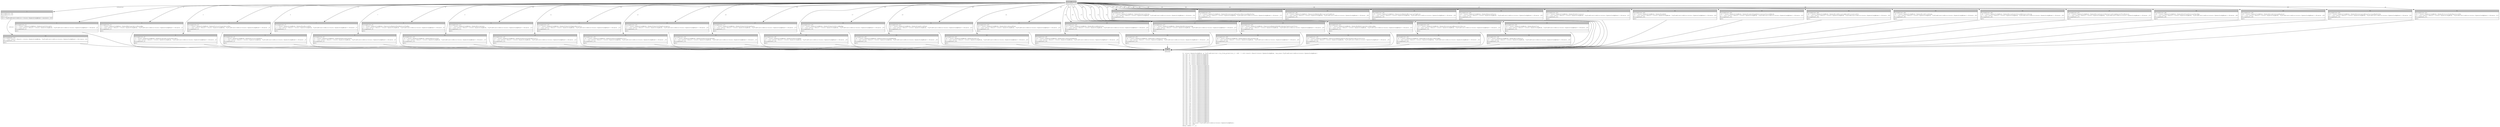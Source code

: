 digraph Mir_0_10940 {
    graph [fontname="Courier, monospace"];
    node [fontname="Courier, monospace"];
    edge [fontname="Courier, monospace"];
    label=<fn &lt;state::UpdateConfigMode as TryFromPrimitive&gt;::try_from_primitive(_1: u64) -&gt; std::result::Result&lt;state::UpdateConfigMode, num_enum::TryFromPrimitiveError&lt;state::UpdateConfigMode&gt;&gt;<br align="left"/>let mut _2: state::UpdateConfigMode;<br align="left"/>let mut _3: state::UpdateConfigMode;<br align="left"/>let mut _4: state::UpdateConfigMode;<br align="left"/>let mut _5: state::UpdateConfigMode;<br align="left"/>let mut _6: state::UpdateConfigMode;<br align="left"/>let mut _7: state::UpdateConfigMode;<br align="left"/>let mut _8: state::UpdateConfigMode;<br align="left"/>let mut _9: state::UpdateConfigMode;<br align="left"/>let mut _10: state::UpdateConfigMode;<br align="left"/>let mut _11: state::UpdateConfigMode;<br align="left"/>let mut _12: state::UpdateConfigMode;<br align="left"/>let mut _13: state::UpdateConfigMode;<br align="left"/>let mut _14: state::UpdateConfigMode;<br align="left"/>let mut _15: state::UpdateConfigMode;<br align="left"/>let mut _16: state::UpdateConfigMode;<br align="left"/>let mut _17: state::UpdateConfigMode;<br align="left"/>let mut _18: state::UpdateConfigMode;<br align="left"/>let mut _19: state::UpdateConfigMode;<br align="left"/>let mut _20: state::UpdateConfigMode;<br align="left"/>let mut _21: state::UpdateConfigMode;<br align="left"/>let mut _22: state::UpdateConfigMode;<br align="left"/>let mut _23: state::UpdateConfigMode;<br align="left"/>let mut _24: state::UpdateConfigMode;<br align="left"/>let mut _25: state::UpdateConfigMode;<br align="left"/>let mut _26: state::UpdateConfigMode;<br align="left"/>let mut _27: state::UpdateConfigMode;<br align="left"/>let mut _28: state::UpdateConfigMode;<br align="left"/>let mut _29: state::UpdateConfigMode;<br align="left"/>let mut _30: state::UpdateConfigMode;<br align="left"/>let mut _31: state::UpdateConfigMode;<br align="left"/>let mut _32: state::UpdateConfigMode;<br align="left"/>let mut _33: state::UpdateConfigMode;<br align="left"/>let mut _34: state::UpdateConfigMode;<br align="left"/>let mut _35: state::UpdateConfigMode;<br align="left"/>let mut _36: state::UpdateConfigMode;<br align="left"/>let mut _37: state::UpdateConfigMode;<br align="left"/>let mut _38: state::UpdateConfigMode;<br align="left"/>let mut _39: state::UpdateConfigMode;<br align="left"/>let mut _40: state::UpdateConfigMode;<br align="left"/>let mut _41: state::UpdateConfigMode;<br align="left"/>let mut _42: state::UpdateConfigMode;<br align="left"/>let mut _43: state::UpdateConfigMode;<br align="left"/>let mut _44: state::UpdateConfigMode;<br align="left"/>let mut _45: state::UpdateConfigMode;<br align="left"/>let mut _46: state::UpdateConfigMode;<br align="left"/>let mut _47: state::UpdateConfigMode;<br align="left"/>let mut _48: state::UpdateConfigMode;<br align="left"/>let mut _49: state::UpdateConfigMode;<br align="left"/>let mut _50: state::UpdateConfigMode;<br align="left"/>let mut _51: state::UpdateConfigMode;<br align="left"/>let mut _52: num_enum::TryFromPrimitiveError&lt;state::UpdateConfigMode&gt;;<br align="left"/>let mut _53: u64;<br align="left"/>debug number =&gt; _1;<br align="left"/>>;
    bb0__0_10940 [shape="none", label=<<table border="0" cellborder="1" cellspacing="0"><tr><td bgcolor="gray" align="center" colspan="1">0</td></tr><tr><td align="left">switchInt(_1)</td></tr></table>>];
    bb1__0_10940 [shape="none", label=<<table border="0" cellborder="1" cellspacing="0"><tr><td bgcolor="gray" align="center" colspan="1">1</td></tr><tr><td align="left" balign="left">StorageLive(_52)<br/>StorageLive(_53)<br/>_53 = _1<br/></td></tr><tr><td align="left">_52 = TryFromPrimitiveError::&lt;state::UpdateConfigMode&gt;::new(move _53)</td></tr></table>>];
    bb2__0_10940 [shape="none", label=<<table border="0" cellborder="1" cellspacing="0"><tr><td bgcolor="gray" align="center" colspan="1">2</td></tr><tr><td align="left" balign="left">StorageLive(_2)<br/>_2 = state::UpdateConfigMode::UpdateLoanToValuePct<br/>_0 = std::result::Result::&lt;state::UpdateConfigMode, TryFromPrimitiveError&lt;state::UpdateConfigMode&gt;&gt;::Ok(move _2)<br/>StorageDead(_2)<br/></td></tr><tr><td align="left">goto</td></tr></table>>];
    bb3__0_10940 [shape="none", label=<<table border="0" cellborder="1" cellspacing="0"><tr><td bgcolor="gray" align="center" colspan="1">3</td></tr><tr><td align="left" balign="left">StorageLive(_3)<br/>_3 = state::UpdateConfigMode::UpdateMaxLiquidationBonusBps<br/>_0 = std::result::Result::&lt;state::UpdateConfigMode, TryFromPrimitiveError&lt;state::UpdateConfigMode&gt;&gt;::Ok(move _3)<br/>StorageDead(_3)<br/></td></tr><tr><td align="left">goto</td></tr></table>>];
    bb4__0_10940 [shape="none", label=<<table border="0" cellborder="1" cellspacing="0"><tr><td bgcolor="gray" align="center" colspan="1">4</td></tr><tr><td align="left" balign="left">StorageLive(_4)<br/>_4 = state::UpdateConfigMode::UpdateLiquidationThresholdPct<br/>_0 = std::result::Result::&lt;state::UpdateConfigMode, TryFromPrimitiveError&lt;state::UpdateConfigMode&gt;&gt;::Ok(move _4)<br/>StorageDead(_4)<br/></td></tr><tr><td align="left">goto</td></tr></table>>];
    bb5__0_10940 [shape="none", label=<<table border="0" cellborder="1" cellspacing="0"><tr><td bgcolor="gray" align="center" colspan="1">5</td></tr><tr><td align="left" balign="left">StorageLive(_5)<br/>_5 = state::UpdateConfigMode::UpdateProtocolLiquidationFee<br/>_0 = std::result::Result::&lt;state::UpdateConfigMode, TryFromPrimitiveError&lt;state::UpdateConfigMode&gt;&gt;::Ok(move _5)<br/>StorageDead(_5)<br/></td></tr><tr><td align="left">goto</td></tr></table>>];
    bb6__0_10940 [shape="none", label=<<table border="0" cellborder="1" cellspacing="0"><tr><td bgcolor="gray" align="center" colspan="1">6</td></tr><tr><td align="left" balign="left">StorageLive(_6)<br/>_6 = state::UpdateConfigMode::UpdateProtocolTakeRate<br/>_0 = std::result::Result::&lt;state::UpdateConfigMode, TryFromPrimitiveError&lt;state::UpdateConfigMode&gt;&gt;::Ok(move _6)<br/>StorageDead(_6)<br/></td></tr><tr><td align="left">goto</td></tr></table>>];
    bb7__0_10940 [shape="none", label=<<table border="0" cellborder="1" cellspacing="0"><tr><td bgcolor="gray" align="center" colspan="1">7</td></tr><tr><td align="left" balign="left">StorageLive(_7)<br/>_7 = state::UpdateConfigMode::UpdateFeesBorrowFee<br/>_0 = std::result::Result::&lt;state::UpdateConfigMode, TryFromPrimitiveError&lt;state::UpdateConfigMode&gt;&gt;::Ok(move _7)<br/>StorageDead(_7)<br/></td></tr><tr><td align="left">goto</td></tr></table>>];
    bb8__0_10940 [shape="none", label=<<table border="0" cellborder="1" cellspacing="0"><tr><td bgcolor="gray" align="center" colspan="1">8</td></tr><tr><td align="left" balign="left">StorageLive(_8)<br/>_8 = state::UpdateConfigMode::UpdateFeesFlashLoanFee<br/>_0 = std::result::Result::&lt;state::UpdateConfigMode, TryFromPrimitiveError&lt;state::UpdateConfigMode&gt;&gt;::Ok(move _8)<br/>StorageDead(_8)<br/></td></tr><tr><td align="left">goto</td></tr></table>>];
    bb9__0_10940 [shape="none", label=<<table border="0" cellborder="1" cellspacing="0"><tr><td bgcolor="gray" align="center" colspan="1">9</td></tr><tr><td align="left" balign="left">StorageLive(_9)<br/>_9 = state::UpdateConfigMode::DeprecatedUpdateFeesReferralFeeBps<br/>_0 = std::result::Result::&lt;state::UpdateConfigMode, TryFromPrimitiveError&lt;state::UpdateConfigMode&gt;&gt;::Ok(move _9)<br/>StorageDead(_9)<br/></td></tr><tr><td align="left">goto</td></tr></table>>];
    bb10__0_10940 [shape="none", label=<<table border="0" cellborder="1" cellspacing="0"><tr><td bgcolor="gray" align="center" colspan="1">10</td></tr><tr><td align="left" balign="left">StorageLive(_10)<br/>_10 = state::UpdateConfigMode::UpdateDepositLimit<br/>_0 = std::result::Result::&lt;state::UpdateConfigMode, TryFromPrimitiveError&lt;state::UpdateConfigMode&gt;&gt;::Ok(move _10)<br/>StorageDead(_10)<br/></td></tr><tr><td align="left">goto</td></tr></table>>];
    bb11__0_10940 [shape="none", label=<<table border="0" cellborder="1" cellspacing="0"><tr><td bgcolor="gray" align="center" colspan="1">11</td></tr><tr><td align="left" balign="left">StorageLive(_11)<br/>_11 = state::UpdateConfigMode::UpdateBorrowLimit<br/>_0 = std::result::Result::&lt;state::UpdateConfigMode, TryFromPrimitiveError&lt;state::UpdateConfigMode&gt;&gt;::Ok(move _11)<br/>StorageDead(_11)<br/></td></tr><tr><td align="left">goto</td></tr></table>>];
    bb12__0_10940 [shape="none", label=<<table border="0" cellborder="1" cellspacing="0"><tr><td bgcolor="gray" align="center" colspan="1">12</td></tr><tr><td align="left" balign="left">StorageLive(_12)<br/>_12 = state::UpdateConfigMode::UpdateTokenInfoLowerHeuristic<br/>_0 = std::result::Result::&lt;state::UpdateConfigMode, TryFromPrimitiveError&lt;state::UpdateConfigMode&gt;&gt;::Ok(move _12)<br/>StorageDead(_12)<br/></td></tr><tr><td align="left">goto</td></tr></table>>];
    bb13__0_10940 [shape="none", label=<<table border="0" cellborder="1" cellspacing="0"><tr><td bgcolor="gray" align="center" colspan="1">13</td></tr><tr><td align="left" balign="left">StorageLive(_13)<br/>_13 = state::UpdateConfigMode::UpdateTokenInfoUpperHeuristic<br/>_0 = std::result::Result::&lt;state::UpdateConfigMode, TryFromPrimitiveError&lt;state::UpdateConfigMode&gt;&gt;::Ok(move _13)<br/>StorageDead(_13)<br/></td></tr><tr><td align="left">goto</td></tr></table>>];
    bb14__0_10940 [shape="none", label=<<table border="0" cellborder="1" cellspacing="0"><tr><td bgcolor="gray" align="center" colspan="1">14</td></tr><tr><td align="left" balign="left">StorageLive(_14)<br/>_14 = state::UpdateConfigMode::UpdateTokenInfoExpHeuristic<br/>_0 = std::result::Result::&lt;state::UpdateConfigMode, TryFromPrimitiveError&lt;state::UpdateConfigMode&gt;&gt;::Ok(move _14)<br/>StorageDead(_14)<br/></td></tr><tr><td align="left">goto</td></tr></table>>];
    bb15__0_10940 [shape="none", label=<<table border="0" cellborder="1" cellspacing="0"><tr><td bgcolor="gray" align="center" colspan="1">15</td></tr><tr><td align="left" balign="left">StorageLive(_15)<br/>_15 = state::UpdateConfigMode::UpdateTokenInfoTwapDivergence<br/>_0 = std::result::Result::&lt;state::UpdateConfigMode, TryFromPrimitiveError&lt;state::UpdateConfigMode&gt;&gt;::Ok(move _15)<br/>StorageDead(_15)<br/></td></tr><tr><td align="left">goto</td></tr></table>>];
    bb16__0_10940 [shape="none", label=<<table border="0" cellborder="1" cellspacing="0"><tr><td bgcolor="gray" align="center" colspan="1">16</td></tr><tr><td align="left" balign="left">StorageLive(_16)<br/>_16 = state::UpdateConfigMode::UpdateTokenInfoScopeTwap<br/>_0 = std::result::Result::&lt;state::UpdateConfigMode, TryFromPrimitiveError&lt;state::UpdateConfigMode&gt;&gt;::Ok(move _16)<br/>StorageDead(_16)<br/></td></tr><tr><td align="left">goto</td></tr></table>>];
    bb17__0_10940 [shape="none", label=<<table border="0" cellborder="1" cellspacing="0"><tr><td bgcolor="gray" align="center" colspan="1">17</td></tr><tr><td align="left" balign="left">StorageLive(_17)<br/>_17 = state::UpdateConfigMode::UpdateTokenInfoScopeChain<br/>_0 = std::result::Result::&lt;state::UpdateConfigMode, TryFromPrimitiveError&lt;state::UpdateConfigMode&gt;&gt;::Ok(move _17)<br/>StorageDead(_17)<br/></td></tr><tr><td align="left">goto</td></tr></table>>];
    bb18__0_10940 [shape="none", label=<<table border="0" cellborder="1" cellspacing="0"><tr><td bgcolor="gray" align="center" colspan="1">18</td></tr><tr><td align="left" balign="left">StorageLive(_18)<br/>_18 = state::UpdateConfigMode::UpdateTokenInfoName<br/>_0 = std::result::Result::&lt;state::UpdateConfigMode, TryFromPrimitiveError&lt;state::UpdateConfigMode&gt;&gt;::Ok(move _18)<br/>StorageDead(_18)<br/></td></tr><tr><td align="left">goto</td></tr></table>>];
    bb19__0_10940 [shape="none", label=<<table border="0" cellborder="1" cellspacing="0"><tr><td bgcolor="gray" align="center" colspan="1">19</td></tr><tr><td align="left" balign="left">StorageLive(_19)<br/>_19 = state::UpdateConfigMode::UpdateTokenInfoPriceMaxAge<br/>_0 = std::result::Result::&lt;state::UpdateConfigMode, TryFromPrimitiveError&lt;state::UpdateConfigMode&gt;&gt;::Ok(move _19)<br/>StorageDead(_19)<br/></td></tr><tr><td align="left">goto</td></tr></table>>];
    bb20__0_10940 [shape="none", label=<<table border="0" cellborder="1" cellspacing="0"><tr><td bgcolor="gray" align="center" colspan="1">20</td></tr><tr><td align="left" balign="left">StorageLive(_20)<br/>_20 = state::UpdateConfigMode::UpdateTokenInfoTwapMaxAge<br/>_0 = std::result::Result::&lt;state::UpdateConfigMode, TryFromPrimitiveError&lt;state::UpdateConfigMode&gt;&gt;::Ok(move _20)<br/>StorageDead(_20)<br/></td></tr><tr><td align="left">goto</td></tr></table>>];
    bb21__0_10940 [shape="none", label=<<table border="0" cellborder="1" cellspacing="0"><tr><td bgcolor="gray" align="center" colspan="1">21</td></tr><tr><td align="left" balign="left">StorageLive(_21)<br/>_21 = state::UpdateConfigMode::UpdateScopePriceFeed<br/>_0 = std::result::Result::&lt;state::UpdateConfigMode, TryFromPrimitiveError&lt;state::UpdateConfigMode&gt;&gt;::Ok(move _21)<br/>StorageDead(_21)<br/></td></tr><tr><td align="left">goto</td></tr></table>>];
    bb22__0_10940 [shape="none", label=<<table border="0" cellborder="1" cellspacing="0"><tr><td bgcolor="gray" align="center" colspan="1">22</td></tr><tr><td align="left" balign="left">StorageLive(_22)<br/>_22 = state::UpdateConfigMode::UpdatePythPrice<br/>_0 = std::result::Result::&lt;state::UpdateConfigMode, TryFromPrimitiveError&lt;state::UpdateConfigMode&gt;&gt;::Ok(move _22)<br/>StorageDead(_22)<br/></td></tr><tr><td align="left">goto</td></tr></table>>];
    bb23__0_10940 [shape="none", label=<<table border="0" cellborder="1" cellspacing="0"><tr><td bgcolor="gray" align="center" colspan="1">23</td></tr><tr><td align="left" balign="left">StorageLive(_23)<br/>_23 = state::UpdateConfigMode::UpdateSwitchboardFeed<br/>_0 = std::result::Result::&lt;state::UpdateConfigMode, TryFromPrimitiveError&lt;state::UpdateConfigMode&gt;&gt;::Ok(move _23)<br/>StorageDead(_23)<br/></td></tr><tr><td align="left">goto</td></tr></table>>];
    bb24__0_10940 [shape="none", label=<<table border="0" cellborder="1" cellspacing="0"><tr><td bgcolor="gray" align="center" colspan="1">24</td></tr><tr><td align="left" balign="left">StorageLive(_24)<br/>_24 = state::UpdateConfigMode::UpdateSwitchboardTwapFeed<br/>_0 = std::result::Result::&lt;state::UpdateConfigMode, TryFromPrimitiveError&lt;state::UpdateConfigMode&gt;&gt;::Ok(move _24)<br/>StorageDead(_24)<br/></td></tr><tr><td align="left">goto</td></tr></table>>];
    bb25__0_10940 [shape="none", label=<<table border="0" cellborder="1" cellspacing="0"><tr><td bgcolor="gray" align="center" colspan="1">25</td></tr><tr><td align="left" balign="left">StorageLive(_25)<br/>_25 = state::UpdateConfigMode::UpdateBorrowRateCurve<br/>_0 = std::result::Result::&lt;state::UpdateConfigMode, TryFromPrimitiveError&lt;state::UpdateConfigMode&gt;&gt;::Ok(move _25)<br/>StorageDead(_25)<br/></td></tr><tr><td align="left">goto</td></tr></table>>];
    bb26__0_10940 [shape="none", label=<<table border="0" cellborder="1" cellspacing="0"><tr><td bgcolor="gray" align="center" colspan="1">26</td></tr><tr><td align="left" balign="left">StorageLive(_26)<br/>_26 = state::UpdateConfigMode::UpdateEntireReserveConfig<br/>_0 = std::result::Result::&lt;state::UpdateConfigMode, TryFromPrimitiveError&lt;state::UpdateConfigMode&gt;&gt;::Ok(move _26)<br/>StorageDead(_26)<br/></td></tr><tr><td align="left">goto</td></tr></table>>];
    bb27__0_10940 [shape="none", label=<<table border="0" cellborder="1" cellspacing="0"><tr><td bgcolor="gray" align="center" colspan="1">27</td></tr><tr><td align="left" balign="left">StorageLive(_27)<br/>_27 = state::UpdateConfigMode::UpdateDebtWithdrawalCap<br/>_0 = std::result::Result::&lt;state::UpdateConfigMode, TryFromPrimitiveError&lt;state::UpdateConfigMode&gt;&gt;::Ok(move _27)<br/>StorageDead(_27)<br/></td></tr><tr><td align="left">goto</td></tr></table>>];
    bb28__0_10940 [shape="none", label=<<table border="0" cellborder="1" cellspacing="0"><tr><td bgcolor="gray" align="center" colspan="1">28</td></tr><tr><td align="left" balign="left">StorageLive(_28)<br/>_28 = state::UpdateConfigMode::UpdateDepositWithdrawalCap<br/>_0 = std::result::Result::&lt;state::UpdateConfigMode, TryFromPrimitiveError&lt;state::UpdateConfigMode&gt;&gt;::Ok(move _28)<br/>StorageDead(_28)<br/></td></tr><tr><td align="left">goto</td></tr></table>>];
    bb29__0_10940 [shape="none", label=<<table border="0" cellborder="1" cellspacing="0"><tr><td bgcolor="gray" align="center" colspan="1">29</td></tr><tr><td align="left" balign="left">StorageLive(_29)<br/>_29 = state::UpdateConfigMode::DeprecatedUpdateDebtWithdrawalCapCurrentTotal<br/>_0 = std::result::Result::&lt;state::UpdateConfigMode, TryFromPrimitiveError&lt;state::UpdateConfigMode&gt;&gt;::Ok(move _29)<br/>StorageDead(_29)<br/></td></tr><tr><td align="left">goto</td></tr></table>>];
    bb30__0_10940 [shape="none", label=<<table border="0" cellborder="1" cellspacing="0"><tr><td bgcolor="gray" align="center" colspan="1">30</td></tr><tr><td align="left" balign="left">StorageLive(_30)<br/>_30 = state::UpdateConfigMode::DeprecatedUpdateDepositWithdrawalCapCurrentTotal<br/>_0 = std::result::Result::&lt;state::UpdateConfigMode, TryFromPrimitiveError&lt;state::UpdateConfigMode&gt;&gt;::Ok(move _30)<br/>StorageDead(_30)<br/></td></tr><tr><td align="left">goto</td></tr></table>>];
    bb31__0_10940 [shape="none", label=<<table border="0" cellborder="1" cellspacing="0"><tr><td bgcolor="gray" align="center" colspan="1">31</td></tr><tr><td align="left" balign="left">StorageLive(_31)<br/>_31 = state::UpdateConfigMode::UpdateBadDebtLiquidationBonusBps<br/>_0 = std::result::Result::&lt;state::UpdateConfigMode, TryFromPrimitiveError&lt;state::UpdateConfigMode&gt;&gt;::Ok(move _31)<br/>StorageDead(_31)<br/></td></tr><tr><td align="left">goto</td></tr></table>>];
    bb32__0_10940 [shape="none", label=<<table border="0" cellborder="1" cellspacing="0"><tr><td bgcolor="gray" align="center" colspan="1">32</td></tr><tr><td align="left" balign="left">StorageLive(_32)<br/>_32 = state::UpdateConfigMode::UpdateMinLiquidationBonusBps<br/>_0 = std::result::Result::&lt;state::UpdateConfigMode, TryFromPrimitiveError&lt;state::UpdateConfigMode&gt;&gt;::Ok(move _32)<br/>StorageDead(_32)<br/></td></tr><tr><td align="left">goto</td></tr></table>>];
    bb33__0_10940 [shape="none", label=<<table border="0" cellborder="1" cellspacing="0"><tr><td bgcolor="gray" align="center" colspan="1">33</td></tr><tr><td align="left" balign="left">StorageLive(_33)<br/>_33 = state::UpdateConfigMode::UpdateDeleveragingMarginCallPeriod<br/>_0 = std::result::Result::&lt;state::UpdateConfigMode, TryFromPrimitiveError&lt;state::UpdateConfigMode&gt;&gt;::Ok(move _33)<br/>StorageDead(_33)<br/></td></tr><tr><td align="left">goto</td></tr></table>>];
    bb34__0_10940 [shape="none", label=<<table border="0" cellborder="1" cellspacing="0"><tr><td bgcolor="gray" align="center" colspan="1">34</td></tr><tr><td align="left" balign="left">StorageLive(_34)<br/>_34 = state::UpdateConfigMode::UpdateBorrowFactor<br/>_0 = std::result::Result::&lt;state::UpdateConfigMode, TryFromPrimitiveError&lt;state::UpdateConfigMode&gt;&gt;::Ok(move _34)<br/>StorageDead(_34)<br/></td></tr><tr><td align="left">goto</td></tr></table>>];
    bb35__0_10940 [shape="none", label=<<table border="0" cellborder="1" cellspacing="0"><tr><td bgcolor="gray" align="center" colspan="1">35</td></tr><tr><td align="left" balign="left">StorageLive(_35)<br/>_35 = state::UpdateConfigMode::UpdateAssetTier<br/>_0 = std::result::Result::&lt;state::UpdateConfigMode, TryFromPrimitiveError&lt;state::UpdateConfigMode&gt;&gt;::Ok(move _35)<br/>StorageDead(_35)<br/></td></tr><tr><td align="left">goto</td></tr></table>>];
    bb36__0_10940 [shape="none", label=<<table border="0" cellborder="1" cellspacing="0"><tr><td bgcolor="gray" align="center" colspan="1">36</td></tr><tr><td align="left" balign="left">StorageLive(_36)<br/>_36 = state::UpdateConfigMode::UpdateElevationGroup<br/>_0 = std::result::Result::&lt;state::UpdateConfigMode, TryFromPrimitiveError&lt;state::UpdateConfigMode&gt;&gt;::Ok(move _36)<br/>StorageDead(_36)<br/></td></tr><tr><td align="left">goto</td></tr></table>>];
    bb37__0_10940 [shape="none", label=<<table border="0" cellborder="1" cellspacing="0"><tr><td bgcolor="gray" align="center" colspan="1">37</td></tr><tr><td align="left" balign="left">StorageLive(_37)<br/>_37 = state::UpdateConfigMode::UpdateDeleveragingThresholdDecreaseBpsPerDay<br/>_0 = std::result::Result::&lt;state::UpdateConfigMode, TryFromPrimitiveError&lt;state::UpdateConfigMode&gt;&gt;::Ok(move _37)<br/>StorageDead(_37)<br/></td></tr><tr><td align="left">goto</td></tr></table>>];
    bb38__0_10940 [shape="none", label=<<table border="0" cellborder="1" cellspacing="0"><tr><td bgcolor="gray" align="center" colspan="1">38</td></tr><tr><td align="left" balign="left">StorageLive(_38)<br/>_38 = state::UpdateConfigMode::DeprecatedUpdateMultiplierSideBoost<br/>_0 = std::result::Result::&lt;state::UpdateConfigMode, TryFromPrimitiveError&lt;state::UpdateConfigMode&gt;&gt;::Ok(move _38)<br/>StorageDead(_38)<br/></td></tr><tr><td align="left">goto</td></tr></table>>];
    bb39__0_10940 [shape="none", label=<<table border="0" cellborder="1" cellspacing="0"><tr><td bgcolor="gray" align="center" colspan="1">39</td></tr><tr><td align="left" balign="left">StorageLive(_39)<br/>_39 = state::UpdateConfigMode::DeprecatedUpdateMultiplierTagBoost<br/>_0 = std::result::Result::&lt;state::UpdateConfigMode, TryFromPrimitiveError&lt;state::UpdateConfigMode&gt;&gt;::Ok(move _39)<br/>StorageDead(_39)<br/></td></tr><tr><td align="left">goto</td></tr></table>>];
    bb40__0_10940 [shape="none", label=<<table border="0" cellborder="1" cellspacing="0"><tr><td bgcolor="gray" align="center" colspan="1">40</td></tr><tr><td align="left" balign="left">StorageLive(_40)<br/>_40 = state::UpdateConfigMode::UpdateReserveStatus<br/>_0 = std::result::Result::&lt;state::UpdateConfigMode, TryFromPrimitiveError&lt;state::UpdateConfigMode&gt;&gt;::Ok(move _40)<br/>StorageDead(_40)<br/></td></tr><tr><td align="left">goto</td></tr></table>>];
    bb41__0_10940 [shape="none", label=<<table border="0" cellborder="1" cellspacing="0"><tr><td bgcolor="gray" align="center" colspan="1">41</td></tr><tr><td align="left" balign="left">StorageLive(_41)<br/>_41 = state::UpdateConfigMode::UpdateFarmCollateral<br/>_0 = std::result::Result::&lt;state::UpdateConfigMode, TryFromPrimitiveError&lt;state::UpdateConfigMode&gt;&gt;::Ok(move _41)<br/>StorageDead(_41)<br/></td></tr><tr><td align="left">goto</td></tr></table>>];
    bb42__0_10940 [shape="none", label=<<table border="0" cellborder="1" cellspacing="0"><tr><td bgcolor="gray" align="center" colspan="1">42</td></tr><tr><td align="left" balign="left">StorageLive(_42)<br/>_42 = state::UpdateConfigMode::UpdateFarmDebt<br/>_0 = std::result::Result::&lt;state::UpdateConfigMode, TryFromPrimitiveError&lt;state::UpdateConfigMode&gt;&gt;::Ok(move _42)<br/>StorageDead(_42)<br/></td></tr><tr><td align="left">goto</td></tr></table>>];
    bb43__0_10940 [shape="none", label=<<table border="0" cellborder="1" cellspacing="0"><tr><td bgcolor="gray" align="center" colspan="1">43</td></tr><tr><td align="left" balign="left">StorageLive(_43)<br/>_43 = state::UpdateConfigMode::UpdateDisableUsageAsCollateralOutsideEmode<br/>_0 = std::result::Result::&lt;state::UpdateConfigMode, TryFromPrimitiveError&lt;state::UpdateConfigMode&gt;&gt;::Ok(move _43)<br/>StorageDead(_43)<br/></td></tr><tr><td align="left">goto</td></tr></table>>];
    bb44__0_10940 [shape="none", label=<<table border="0" cellborder="1" cellspacing="0"><tr><td bgcolor="gray" align="center" colspan="1">44</td></tr><tr><td align="left" balign="left">StorageLive(_44)<br/>_44 = state::UpdateConfigMode::UpdateBlockBorrowingAboveUtilizationPct<br/>_0 = std::result::Result::&lt;state::UpdateConfigMode, TryFromPrimitiveError&lt;state::UpdateConfigMode&gt;&gt;::Ok(move _44)<br/>StorageDead(_44)<br/></td></tr><tr><td align="left">goto</td></tr></table>>];
    bb45__0_10940 [shape="none", label=<<table border="0" cellborder="1" cellspacing="0"><tr><td bgcolor="gray" align="center" colspan="1">45</td></tr><tr><td align="left" balign="left">StorageLive(_45)<br/>_45 = state::UpdateConfigMode::UpdateBlockPriceUsage<br/>_0 = std::result::Result::&lt;state::UpdateConfigMode, TryFromPrimitiveError&lt;state::UpdateConfigMode&gt;&gt;::Ok(move _45)<br/>StorageDead(_45)<br/></td></tr><tr><td align="left">goto</td></tr></table>>];
    bb46__0_10940 [shape="none", label=<<table border="0" cellborder="1" cellspacing="0"><tr><td bgcolor="gray" align="center" colspan="1">46</td></tr><tr><td align="left" balign="left">StorageLive(_46)<br/>_46 = state::UpdateConfigMode::UpdateBorrowLimitOutsideElevationGroup<br/>_0 = std::result::Result::&lt;state::UpdateConfigMode, TryFromPrimitiveError&lt;state::UpdateConfigMode&gt;&gt;::Ok(move _46)<br/>StorageDead(_46)<br/></td></tr><tr><td align="left">goto</td></tr></table>>];
    bb47__0_10940 [shape="none", label=<<table border="0" cellborder="1" cellspacing="0"><tr><td bgcolor="gray" align="center" colspan="1">47</td></tr><tr><td align="left" balign="left">StorageLive(_47)<br/>_47 = state::UpdateConfigMode::UpdateBorrowLimitsInElevationGroupAgainstThisReserve<br/>_0 = std::result::Result::&lt;state::UpdateConfigMode, TryFromPrimitiveError&lt;state::UpdateConfigMode&gt;&gt;::Ok(move _47)<br/>StorageDead(_47)<br/></td></tr><tr><td align="left">goto</td></tr></table>>];
    bb48__0_10940 [shape="none", label=<<table border="0" cellborder="1" cellspacing="0"><tr><td bgcolor="gray" align="center" colspan="1">48</td></tr><tr><td align="left" balign="left">StorageLive(_48)<br/>_48 = state::UpdateConfigMode::UpdateHostFixedInterestRateBps<br/>_0 = std::result::Result::&lt;state::UpdateConfigMode, TryFromPrimitiveError&lt;state::UpdateConfigMode&gt;&gt;::Ok(move _48)<br/>StorageDead(_48)<br/></td></tr><tr><td align="left">goto</td></tr></table>>];
    bb49__0_10940 [shape="none", label=<<table border="0" cellborder="1" cellspacing="0"><tr><td bgcolor="gray" align="center" colspan="1">49</td></tr><tr><td align="left" balign="left">StorageLive(_49)<br/>_49 = state::UpdateConfigMode::UpdateAutodeleverageEnabled<br/>_0 = std::result::Result::&lt;state::UpdateConfigMode, TryFromPrimitiveError&lt;state::UpdateConfigMode&gt;&gt;::Ok(move _49)<br/>StorageDead(_49)<br/></td></tr><tr><td align="left">goto</td></tr></table>>];
    bb50__0_10940 [shape="none", label=<<table border="0" cellborder="1" cellspacing="0"><tr><td bgcolor="gray" align="center" colspan="1">50</td></tr><tr><td align="left" balign="left">StorageLive(_50)<br/>_50 = state::UpdateConfigMode::UpdateDeleveragingBonusIncreaseBpsPerDay<br/>_0 = std::result::Result::&lt;state::UpdateConfigMode, TryFromPrimitiveError&lt;state::UpdateConfigMode&gt;&gt;::Ok(move _50)<br/>StorageDead(_50)<br/></td></tr><tr><td align="left">goto</td></tr></table>>];
    bb51__0_10940 [shape="none", label=<<table border="0" cellborder="1" cellspacing="0"><tr><td bgcolor="gray" align="center" colspan="1">51</td></tr><tr><td align="left" balign="left">StorageLive(_51)<br/>_51 = state::UpdateConfigMode::UpdateProtocolOrderExecutionFee<br/>_0 = std::result::Result::&lt;state::UpdateConfigMode, TryFromPrimitiveError&lt;state::UpdateConfigMode&gt;&gt;::Ok(move _51)<br/>StorageDead(_51)<br/></td></tr><tr><td align="left">goto</td></tr></table>>];
    bb52__0_10940 [shape="none", label=<<table border="0" cellborder="1" cellspacing="0"><tr><td bgcolor="gray" align="center" colspan="1">52</td></tr><tr><td align="left" balign="left">StorageDead(_53)<br/>_0 = std::result::Result::&lt;state::UpdateConfigMode, TryFromPrimitiveError&lt;state::UpdateConfigMode&gt;&gt;::Err(move _52)<br/>StorageDead(_52)<br/></td></tr><tr><td align="left">goto</td></tr></table>>];
    bb53__0_10940 [shape="none", label=<<table border="0" cellborder="1" cellspacing="0"><tr><td bgcolor="gray" align="center" colspan="1">53</td></tr><tr><td align="left">return</td></tr></table>>];
    bb0__0_10940 -> bb2__0_10940 [label="1"];
    bb0__0_10940 -> bb3__0_10940 [label="2"];
    bb0__0_10940 -> bb4__0_10940 [label="3"];
    bb0__0_10940 -> bb5__0_10940 [label="4"];
    bb0__0_10940 -> bb6__0_10940 [label="5"];
    bb0__0_10940 -> bb7__0_10940 [label="6"];
    bb0__0_10940 -> bb8__0_10940 [label="7"];
    bb0__0_10940 -> bb9__0_10940 [label="8"];
    bb0__0_10940 -> bb10__0_10940 [label="9"];
    bb0__0_10940 -> bb11__0_10940 [label="10"];
    bb0__0_10940 -> bb12__0_10940 [label="11"];
    bb0__0_10940 -> bb13__0_10940 [label="12"];
    bb0__0_10940 -> bb14__0_10940 [label="13"];
    bb0__0_10940 -> bb15__0_10940 [label="14"];
    bb0__0_10940 -> bb16__0_10940 [label="15"];
    bb0__0_10940 -> bb17__0_10940 [label="16"];
    bb0__0_10940 -> bb18__0_10940 [label="17"];
    bb0__0_10940 -> bb19__0_10940 [label="18"];
    bb0__0_10940 -> bb20__0_10940 [label="19"];
    bb0__0_10940 -> bb21__0_10940 [label="20"];
    bb0__0_10940 -> bb22__0_10940 [label="21"];
    bb0__0_10940 -> bb23__0_10940 [label="22"];
    bb0__0_10940 -> bb24__0_10940 [label="23"];
    bb0__0_10940 -> bb25__0_10940 [label="24"];
    bb0__0_10940 -> bb26__0_10940 [label="25"];
    bb0__0_10940 -> bb27__0_10940 [label="26"];
    bb0__0_10940 -> bb28__0_10940 [label="27"];
    bb0__0_10940 -> bb29__0_10940 [label="28"];
    bb0__0_10940 -> bb30__0_10940 [label="29"];
    bb0__0_10940 -> bb31__0_10940 [label="30"];
    bb0__0_10940 -> bb32__0_10940 [label="31"];
    bb0__0_10940 -> bb33__0_10940 [label="32"];
    bb0__0_10940 -> bb34__0_10940 [label="33"];
    bb0__0_10940 -> bb35__0_10940 [label="34"];
    bb0__0_10940 -> bb36__0_10940 [label="35"];
    bb0__0_10940 -> bb37__0_10940 [label="36"];
    bb0__0_10940 -> bb38__0_10940 [label="37"];
    bb0__0_10940 -> bb39__0_10940 [label="38"];
    bb0__0_10940 -> bb40__0_10940 [label="39"];
    bb0__0_10940 -> bb41__0_10940 [label="40"];
    bb0__0_10940 -> bb42__0_10940 [label="41"];
    bb0__0_10940 -> bb43__0_10940 [label="42"];
    bb0__0_10940 -> bb44__0_10940 [label="43"];
    bb0__0_10940 -> bb45__0_10940 [label="44"];
    bb0__0_10940 -> bb46__0_10940 [label="45"];
    bb0__0_10940 -> bb47__0_10940 [label="46"];
    bb0__0_10940 -> bb48__0_10940 [label="47"];
    bb0__0_10940 -> bb49__0_10940 [label="48"];
    bb0__0_10940 -> bb50__0_10940 [label="49"];
    bb0__0_10940 -> bb51__0_10940 [label="50"];
    bb0__0_10940 -> bb1__0_10940 [label="otherwise"];
    bb1__0_10940 -> bb52__0_10940 [label="return"];
    bb2__0_10940 -> bb53__0_10940 [label=""];
    bb3__0_10940 -> bb53__0_10940 [label=""];
    bb4__0_10940 -> bb53__0_10940 [label=""];
    bb5__0_10940 -> bb53__0_10940 [label=""];
    bb6__0_10940 -> bb53__0_10940 [label=""];
    bb7__0_10940 -> bb53__0_10940 [label=""];
    bb8__0_10940 -> bb53__0_10940 [label=""];
    bb9__0_10940 -> bb53__0_10940 [label=""];
    bb10__0_10940 -> bb53__0_10940 [label=""];
    bb11__0_10940 -> bb53__0_10940 [label=""];
    bb12__0_10940 -> bb53__0_10940 [label=""];
    bb13__0_10940 -> bb53__0_10940 [label=""];
    bb14__0_10940 -> bb53__0_10940 [label=""];
    bb15__0_10940 -> bb53__0_10940 [label=""];
    bb16__0_10940 -> bb53__0_10940 [label=""];
    bb17__0_10940 -> bb53__0_10940 [label=""];
    bb18__0_10940 -> bb53__0_10940 [label=""];
    bb19__0_10940 -> bb53__0_10940 [label=""];
    bb20__0_10940 -> bb53__0_10940 [label=""];
    bb21__0_10940 -> bb53__0_10940 [label=""];
    bb22__0_10940 -> bb53__0_10940 [label=""];
    bb23__0_10940 -> bb53__0_10940 [label=""];
    bb24__0_10940 -> bb53__0_10940 [label=""];
    bb25__0_10940 -> bb53__0_10940 [label=""];
    bb26__0_10940 -> bb53__0_10940 [label=""];
    bb27__0_10940 -> bb53__0_10940 [label=""];
    bb28__0_10940 -> bb53__0_10940 [label=""];
    bb29__0_10940 -> bb53__0_10940 [label=""];
    bb30__0_10940 -> bb53__0_10940 [label=""];
    bb31__0_10940 -> bb53__0_10940 [label=""];
    bb32__0_10940 -> bb53__0_10940 [label=""];
    bb33__0_10940 -> bb53__0_10940 [label=""];
    bb34__0_10940 -> bb53__0_10940 [label=""];
    bb35__0_10940 -> bb53__0_10940 [label=""];
    bb36__0_10940 -> bb53__0_10940 [label=""];
    bb37__0_10940 -> bb53__0_10940 [label=""];
    bb38__0_10940 -> bb53__0_10940 [label=""];
    bb39__0_10940 -> bb53__0_10940 [label=""];
    bb40__0_10940 -> bb53__0_10940 [label=""];
    bb41__0_10940 -> bb53__0_10940 [label=""];
    bb42__0_10940 -> bb53__0_10940 [label=""];
    bb43__0_10940 -> bb53__0_10940 [label=""];
    bb44__0_10940 -> bb53__0_10940 [label=""];
    bb45__0_10940 -> bb53__0_10940 [label=""];
    bb46__0_10940 -> bb53__0_10940 [label=""];
    bb47__0_10940 -> bb53__0_10940 [label=""];
    bb48__0_10940 -> bb53__0_10940 [label=""];
    bb49__0_10940 -> bb53__0_10940 [label=""];
    bb50__0_10940 -> bb53__0_10940 [label=""];
    bb51__0_10940 -> bb53__0_10940 [label=""];
    bb52__0_10940 -> bb53__0_10940 [label=""];
}
